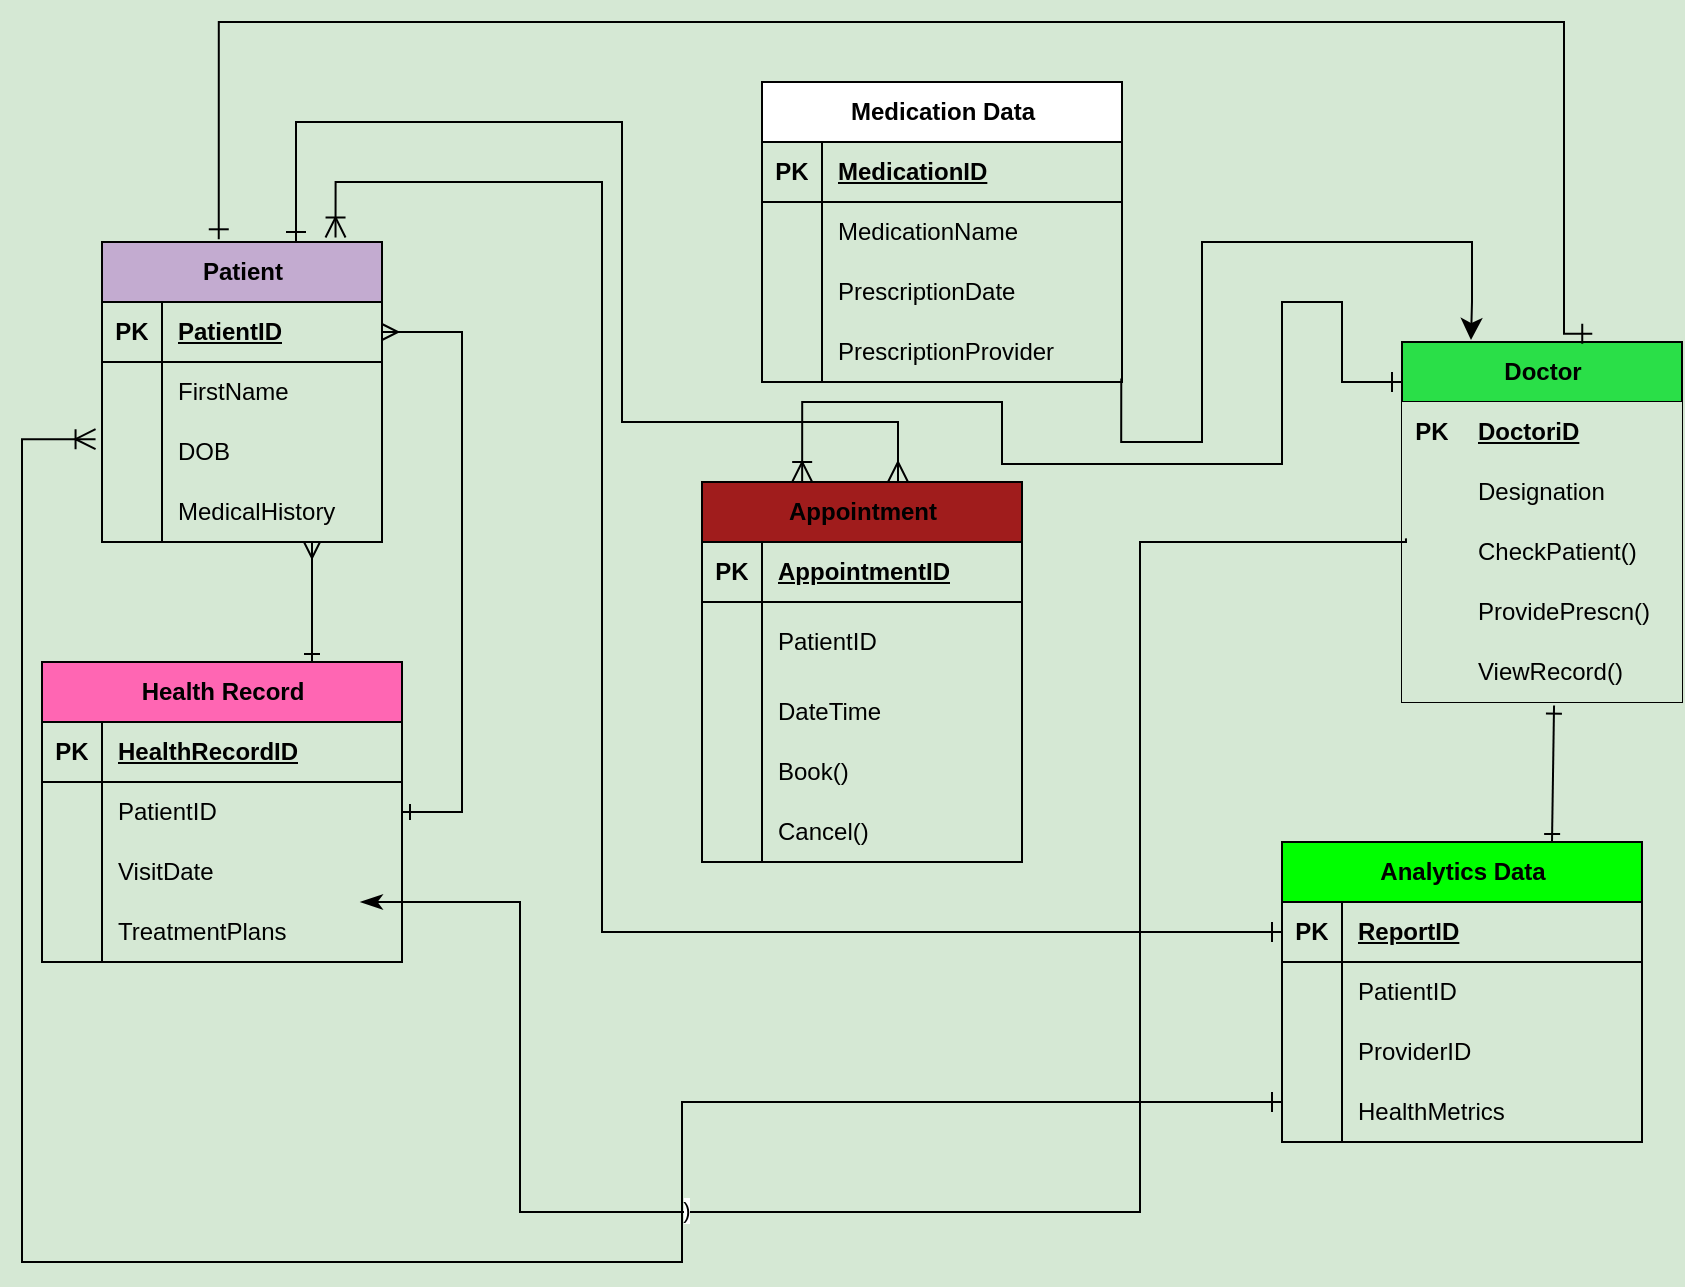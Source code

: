 <mxfile version="24.2.1" type="device">
  <diagram name="Page-1" id="FKafXlecHgtqjbSntQCs">
    <mxGraphModel dx="1050" dy="1657" grid="1" gridSize="10" guides="1" tooltips="1" connect="1" arrows="1" fold="1" page="1" pageScale="1" pageWidth="850" pageHeight="1100" background="#D5E8D4" math="0" shadow="0">
      <root>
        <mxCell id="0" />
        <mxCell id="1" parent="0" />
        <mxCell id="N1pPKT5EksWGm8BxFDVx-1" value="Patient" style="shape=table;startSize=30;container=1;collapsible=1;childLayout=tableLayout;fixedRows=1;rowLines=0;fontStyle=1;align=center;resizeLast=1;html=1;fillColor=#C3ABD0;" parent="1" vertex="1">
          <mxGeometry x="50" y="-80" width="140" height="150" as="geometry" />
        </mxCell>
        <mxCell id="N1pPKT5EksWGm8BxFDVx-2" value="" style="shape=tableRow;horizontal=0;startSize=0;swimlaneHead=0;swimlaneBody=0;fillColor=none;collapsible=0;dropTarget=0;points=[[0,0.5],[1,0.5]];portConstraint=eastwest;top=0;left=0;right=0;bottom=1;" parent="N1pPKT5EksWGm8BxFDVx-1" vertex="1">
          <mxGeometry y="30" width="140" height="30" as="geometry" />
        </mxCell>
        <mxCell id="N1pPKT5EksWGm8BxFDVx-3" value="PK" style="shape=partialRectangle;connectable=0;fillColor=none;top=0;left=0;bottom=0;right=0;fontStyle=1;overflow=hidden;whiteSpace=wrap;html=1;" parent="N1pPKT5EksWGm8BxFDVx-2" vertex="1">
          <mxGeometry width="30" height="30" as="geometry">
            <mxRectangle width="30" height="30" as="alternateBounds" />
          </mxGeometry>
        </mxCell>
        <mxCell id="N1pPKT5EksWGm8BxFDVx-4" value="PatientID" style="shape=partialRectangle;connectable=0;fillColor=none;top=0;left=0;bottom=0;right=0;align=left;spacingLeft=6;fontStyle=5;overflow=hidden;whiteSpace=wrap;html=1;" parent="N1pPKT5EksWGm8BxFDVx-2" vertex="1">
          <mxGeometry x="30" width="110" height="30" as="geometry">
            <mxRectangle width="110" height="30" as="alternateBounds" />
          </mxGeometry>
        </mxCell>
        <mxCell id="N1pPKT5EksWGm8BxFDVx-5" value="" style="shape=tableRow;horizontal=0;startSize=0;swimlaneHead=0;swimlaneBody=0;fillColor=none;collapsible=0;dropTarget=0;points=[[0,0.5],[1,0.5]];portConstraint=eastwest;top=0;left=0;right=0;bottom=0;" parent="N1pPKT5EksWGm8BxFDVx-1" vertex="1">
          <mxGeometry y="60" width="140" height="30" as="geometry" />
        </mxCell>
        <mxCell id="N1pPKT5EksWGm8BxFDVx-6" value="" style="shape=partialRectangle;connectable=0;fillColor=none;top=0;left=0;bottom=0;right=0;editable=1;overflow=hidden;whiteSpace=wrap;html=1;" parent="N1pPKT5EksWGm8BxFDVx-5" vertex="1">
          <mxGeometry width="30" height="30" as="geometry">
            <mxRectangle width="30" height="30" as="alternateBounds" />
          </mxGeometry>
        </mxCell>
        <mxCell id="N1pPKT5EksWGm8BxFDVx-7" value="FirstName" style="shape=partialRectangle;connectable=0;fillColor=none;top=0;left=0;bottom=0;right=0;align=left;spacingLeft=6;overflow=hidden;whiteSpace=wrap;html=1;" parent="N1pPKT5EksWGm8BxFDVx-5" vertex="1">
          <mxGeometry x="30" width="110" height="30" as="geometry">
            <mxRectangle width="110" height="30" as="alternateBounds" />
          </mxGeometry>
        </mxCell>
        <mxCell id="N1pPKT5EksWGm8BxFDVx-8" value="" style="shape=tableRow;horizontal=0;startSize=0;swimlaneHead=0;swimlaneBody=0;fillColor=none;collapsible=0;dropTarget=0;points=[[0,0.5],[1,0.5]];portConstraint=eastwest;top=0;left=0;right=0;bottom=0;" parent="N1pPKT5EksWGm8BxFDVx-1" vertex="1">
          <mxGeometry y="90" width="140" height="30" as="geometry" />
        </mxCell>
        <mxCell id="N1pPKT5EksWGm8BxFDVx-9" value="" style="shape=partialRectangle;connectable=0;fillColor=none;top=0;left=0;bottom=0;right=0;editable=1;overflow=hidden;whiteSpace=wrap;html=1;" parent="N1pPKT5EksWGm8BxFDVx-8" vertex="1">
          <mxGeometry width="30" height="30" as="geometry">
            <mxRectangle width="30" height="30" as="alternateBounds" />
          </mxGeometry>
        </mxCell>
        <mxCell id="N1pPKT5EksWGm8BxFDVx-10" value="DOB&lt;br&gt;" style="shape=partialRectangle;connectable=0;fillColor=none;top=0;left=0;bottom=0;right=0;align=left;spacingLeft=6;overflow=hidden;whiteSpace=wrap;html=1;" parent="N1pPKT5EksWGm8BxFDVx-8" vertex="1">
          <mxGeometry x="30" width="110" height="30" as="geometry">
            <mxRectangle width="110" height="30" as="alternateBounds" />
          </mxGeometry>
        </mxCell>
        <mxCell id="N1pPKT5EksWGm8BxFDVx-11" value="" style="shape=tableRow;horizontal=0;startSize=0;swimlaneHead=0;swimlaneBody=0;fillColor=none;collapsible=0;dropTarget=0;points=[[0,0.5],[1,0.5]];portConstraint=eastwest;top=0;left=0;right=0;bottom=0;" parent="N1pPKT5EksWGm8BxFDVx-1" vertex="1">
          <mxGeometry y="120" width="140" height="30" as="geometry" />
        </mxCell>
        <mxCell id="N1pPKT5EksWGm8BxFDVx-12" value="" style="shape=partialRectangle;connectable=0;fillColor=none;top=0;left=0;bottom=0;right=0;editable=1;overflow=hidden;whiteSpace=wrap;html=1;" parent="N1pPKT5EksWGm8BxFDVx-11" vertex="1">
          <mxGeometry width="30" height="30" as="geometry">
            <mxRectangle width="30" height="30" as="alternateBounds" />
          </mxGeometry>
        </mxCell>
        <mxCell id="N1pPKT5EksWGm8BxFDVx-13" value="MedicalHistory&lt;br&gt;" style="shape=partialRectangle;connectable=0;fillColor=none;top=0;left=0;bottom=0;right=0;align=left;spacingLeft=6;overflow=hidden;whiteSpace=wrap;html=1;" parent="N1pPKT5EksWGm8BxFDVx-11" vertex="1">
          <mxGeometry x="30" width="110" height="30" as="geometry">
            <mxRectangle width="110" height="30" as="alternateBounds" />
          </mxGeometry>
        </mxCell>
        <mxCell id="N1pPKT5EksWGm8BxFDVx-27" style="edgeStyle=orthogonalEdgeStyle;rounded=0;orthogonalLoop=1;jettySize=auto;html=1;exitX=1;exitY=0.5;exitDx=0;exitDy=0;" parent="N1pPKT5EksWGm8BxFDVx-1" source="N1pPKT5EksWGm8BxFDVx-5" target="N1pPKT5EksWGm8BxFDVx-5" edge="1">
          <mxGeometry relative="1" as="geometry" />
        </mxCell>
        <mxCell id="N1pPKT5EksWGm8BxFDVx-14" value="Medication Data" style="shape=table;startSize=30;container=1;collapsible=1;childLayout=tableLayout;fixedRows=1;rowLines=0;fontStyle=1;align=center;resizeLast=1;html=1;" parent="1" vertex="1">
          <mxGeometry x="380" y="-160" width="180" height="150" as="geometry" />
        </mxCell>
        <mxCell id="N1pPKT5EksWGm8BxFDVx-15" value="" style="shape=tableRow;horizontal=0;startSize=0;swimlaneHead=0;swimlaneBody=0;fillColor=none;collapsible=0;dropTarget=0;points=[[0,0.5],[1,0.5]];portConstraint=eastwest;top=0;left=0;right=0;bottom=1;" parent="N1pPKT5EksWGm8BxFDVx-14" vertex="1">
          <mxGeometry y="30" width="180" height="30" as="geometry" />
        </mxCell>
        <mxCell id="N1pPKT5EksWGm8BxFDVx-16" value="PK" style="shape=partialRectangle;connectable=0;fillColor=none;top=0;left=0;bottom=0;right=0;fontStyle=1;overflow=hidden;whiteSpace=wrap;html=1;" parent="N1pPKT5EksWGm8BxFDVx-15" vertex="1">
          <mxGeometry width="30" height="30" as="geometry">
            <mxRectangle width="30" height="30" as="alternateBounds" />
          </mxGeometry>
        </mxCell>
        <mxCell id="N1pPKT5EksWGm8BxFDVx-17" value="MedicationID" style="shape=partialRectangle;connectable=0;fillColor=none;top=0;left=0;bottom=0;right=0;align=left;spacingLeft=6;fontStyle=5;overflow=hidden;whiteSpace=wrap;html=1;" parent="N1pPKT5EksWGm8BxFDVx-15" vertex="1">
          <mxGeometry x="30" width="150" height="30" as="geometry">
            <mxRectangle width="150" height="30" as="alternateBounds" />
          </mxGeometry>
        </mxCell>
        <mxCell id="N1pPKT5EksWGm8BxFDVx-18" value="" style="shape=tableRow;horizontal=0;startSize=0;swimlaneHead=0;swimlaneBody=0;fillColor=none;collapsible=0;dropTarget=0;points=[[0,0.5],[1,0.5]];portConstraint=eastwest;top=0;left=0;right=0;bottom=0;" parent="N1pPKT5EksWGm8BxFDVx-14" vertex="1">
          <mxGeometry y="60" width="180" height="30" as="geometry" />
        </mxCell>
        <mxCell id="N1pPKT5EksWGm8BxFDVx-19" value="" style="shape=partialRectangle;connectable=0;fillColor=none;top=0;left=0;bottom=0;right=0;editable=1;overflow=hidden;whiteSpace=wrap;html=1;" parent="N1pPKT5EksWGm8BxFDVx-18" vertex="1">
          <mxGeometry width="30" height="30" as="geometry">
            <mxRectangle width="30" height="30" as="alternateBounds" />
          </mxGeometry>
        </mxCell>
        <mxCell id="N1pPKT5EksWGm8BxFDVx-20" value="MedicationName" style="shape=partialRectangle;connectable=0;fillColor=none;top=0;left=0;bottom=0;right=0;align=left;spacingLeft=6;overflow=hidden;whiteSpace=wrap;html=1;" parent="N1pPKT5EksWGm8BxFDVx-18" vertex="1">
          <mxGeometry x="30" width="150" height="30" as="geometry">
            <mxRectangle width="150" height="30" as="alternateBounds" />
          </mxGeometry>
        </mxCell>
        <mxCell id="N1pPKT5EksWGm8BxFDVx-21" value="" style="shape=tableRow;horizontal=0;startSize=0;swimlaneHead=0;swimlaneBody=0;fillColor=none;collapsible=0;dropTarget=0;points=[[0,0.5],[1,0.5]];portConstraint=eastwest;top=0;left=0;right=0;bottom=0;" parent="N1pPKT5EksWGm8BxFDVx-14" vertex="1">
          <mxGeometry y="90" width="180" height="30" as="geometry" />
        </mxCell>
        <mxCell id="N1pPKT5EksWGm8BxFDVx-22" value="" style="shape=partialRectangle;connectable=0;fillColor=none;top=0;left=0;bottom=0;right=0;editable=1;overflow=hidden;whiteSpace=wrap;html=1;" parent="N1pPKT5EksWGm8BxFDVx-21" vertex="1">
          <mxGeometry width="30" height="30" as="geometry">
            <mxRectangle width="30" height="30" as="alternateBounds" />
          </mxGeometry>
        </mxCell>
        <mxCell id="N1pPKT5EksWGm8BxFDVx-23" value="PrescriptionDate" style="shape=partialRectangle;connectable=0;fillColor=none;top=0;left=0;bottom=0;right=0;align=left;spacingLeft=6;overflow=hidden;whiteSpace=wrap;html=1;" parent="N1pPKT5EksWGm8BxFDVx-21" vertex="1">
          <mxGeometry x="30" width="150" height="30" as="geometry">
            <mxRectangle width="150" height="30" as="alternateBounds" />
          </mxGeometry>
        </mxCell>
        <mxCell id="N1pPKT5EksWGm8BxFDVx-24" value="" style="shape=tableRow;horizontal=0;startSize=0;swimlaneHead=0;swimlaneBody=0;fillColor=none;collapsible=0;dropTarget=0;points=[[0,0.5],[1,0.5]];portConstraint=eastwest;top=0;left=0;right=0;bottom=0;" parent="N1pPKT5EksWGm8BxFDVx-14" vertex="1">
          <mxGeometry y="120" width="180" height="30" as="geometry" />
        </mxCell>
        <mxCell id="N1pPKT5EksWGm8BxFDVx-25" value="" style="shape=partialRectangle;connectable=0;fillColor=none;top=0;left=0;bottom=0;right=0;editable=1;overflow=hidden;whiteSpace=wrap;html=1;" parent="N1pPKT5EksWGm8BxFDVx-24" vertex="1">
          <mxGeometry width="30" height="30" as="geometry">
            <mxRectangle width="30" height="30" as="alternateBounds" />
          </mxGeometry>
        </mxCell>
        <mxCell id="N1pPKT5EksWGm8BxFDVx-26" value="PrescriptionProvider" style="shape=partialRectangle;connectable=0;fillColor=none;top=0;left=0;bottom=0;right=0;align=left;spacingLeft=6;overflow=hidden;whiteSpace=wrap;html=1;" parent="N1pPKT5EksWGm8BxFDVx-24" vertex="1">
          <mxGeometry x="30" width="150" height="30" as="geometry">
            <mxRectangle width="150" height="30" as="alternateBounds" />
          </mxGeometry>
        </mxCell>
        <mxCell id="N1pPKT5EksWGm8BxFDVx-28" value="Appointment" style="shape=table;startSize=30;container=1;collapsible=1;childLayout=tableLayout;fixedRows=1;rowLines=0;fontStyle=1;align=center;resizeLast=1;html=1;fillColor=#a01c1c;" parent="1" vertex="1">
          <mxGeometry x="350" y="40" width="160" height="190" as="geometry" />
        </mxCell>
        <mxCell id="N1pPKT5EksWGm8BxFDVx-29" value="" style="shape=tableRow;horizontal=0;startSize=0;swimlaneHead=0;swimlaneBody=0;fillColor=none;collapsible=0;dropTarget=0;points=[[0,0.5],[1,0.5]];portConstraint=eastwest;top=0;left=0;right=0;bottom=1;" parent="N1pPKT5EksWGm8BxFDVx-28" vertex="1">
          <mxGeometry y="30" width="160" height="30" as="geometry" />
        </mxCell>
        <mxCell id="N1pPKT5EksWGm8BxFDVx-30" value="PK" style="shape=partialRectangle;connectable=0;fillColor=none;top=0;left=0;bottom=0;right=0;fontStyle=1;overflow=hidden;whiteSpace=wrap;html=1;" parent="N1pPKT5EksWGm8BxFDVx-29" vertex="1">
          <mxGeometry width="30" height="30" as="geometry">
            <mxRectangle width="30" height="30" as="alternateBounds" />
          </mxGeometry>
        </mxCell>
        <mxCell id="N1pPKT5EksWGm8BxFDVx-31" value="AppointmentID" style="shape=partialRectangle;connectable=0;fillColor=none;top=0;left=0;bottom=0;right=0;align=left;spacingLeft=6;fontStyle=5;overflow=hidden;whiteSpace=wrap;html=1;" parent="N1pPKT5EksWGm8BxFDVx-29" vertex="1">
          <mxGeometry x="30" width="130" height="30" as="geometry">
            <mxRectangle width="130" height="30" as="alternateBounds" />
          </mxGeometry>
        </mxCell>
        <mxCell id="N1pPKT5EksWGm8BxFDVx-32" value="" style="shape=tableRow;horizontal=0;startSize=0;swimlaneHead=0;swimlaneBody=0;fillColor=none;collapsible=0;dropTarget=0;points=[[0,0.5],[1,0.5]];portConstraint=eastwest;top=0;left=0;right=0;bottom=0;" parent="N1pPKT5EksWGm8BxFDVx-28" vertex="1">
          <mxGeometry y="60" width="160" height="40" as="geometry" />
        </mxCell>
        <mxCell id="N1pPKT5EksWGm8BxFDVx-33" value="" style="shape=partialRectangle;connectable=0;fillColor=none;top=0;left=0;bottom=0;right=0;editable=1;overflow=hidden;whiteSpace=wrap;html=1;" parent="N1pPKT5EksWGm8BxFDVx-32" vertex="1">
          <mxGeometry width="30" height="40" as="geometry">
            <mxRectangle width="30" height="40" as="alternateBounds" />
          </mxGeometry>
        </mxCell>
        <mxCell id="N1pPKT5EksWGm8BxFDVx-34" value="PatientID" style="shape=partialRectangle;connectable=0;fillColor=none;top=0;left=0;bottom=0;right=0;align=left;spacingLeft=6;overflow=hidden;whiteSpace=wrap;html=1;" parent="N1pPKT5EksWGm8BxFDVx-32" vertex="1">
          <mxGeometry x="30" width="130" height="40" as="geometry">
            <mxRectangle width="130" height="40" as="alternateBounds" />
          </mxGeometry>
        </mxCell>
        <mxCell id="N1pPKT5EksWGm8BxFDVx-35" value="" style="shape=tableRow;horizontal=0;startSize=0;swimlaneHead=0;swimlaneBody=0;fillColor=none;collapsible=0;dropTarget=0;points=[[0,0.5],[1,0.5]];portConstraint=eastwest;top=0;left=0;right=0;bottom=0;" parent="N1pPKT5EksWGm8BxFDVx-28" vertex="1">
          <mxGeometry y="100" width="160" height="30" as="geometry" />
        </mxCell>
        <mxCell id="N1pPKT5EksWGm8BxFDVx-36" value="" style="shape=partialRectangle;connectable=0;fillColor=none;top=0;left=0;bottom=0;right=0;editable=1;overflow=hidden;whiteSpace=wrap;html=1;" parent="N1pPKT5EksWGm8BxFDVx-35" vertex="1">
          <mxGeometry width="30" height="30" as="geometry">
            <mxRectangle width="30" height="30" as="alternateBounds" />
          </mxGeometry>
        </mxCell>
        <mxCell id="N1pPKT5EksWGm8BxFDVx-37" value="DateTime" style="shape=partialRectangle;connectable=0;fillColor=none;top=0;left=0;bottom=0;right=0;align=left;spacingLeft=6;overflow=hidden;whiteSpace=wrap;html=1;" parent="N1pPKT5EksWGm8BxFDVx-35" vertex="1">
          <mxGeometry x="30" width="130" height="30" as="geometry">
            <mxRectangle width="130" height="30" as="alternateBounds" />
          </mxGeometry>
        </mxCell>
        <mxCell id="N1pPKT5EksWGm8BxFDVx-38" value="" style="shape=tableRow;horizontal=0;startSize=0;swimlaneHead=0;swimlaneBody=0;fillColor=none;collapsible=0;dropTarget=0;points=[[0,0.5],[1,0.5]];portConstraint=eastwest;top=0;left=0;right=0;bottom=0;" parent="N1pPKT5EksWGm8BxFDVx-28" vertex="1">
          <mxGeometry y="130" width="160" height="30" as="geometry" />
        </mxCell>
        <mxCell id="N1pPKT5EksWGm8BxFDVx-39" value="" style="shape=partialRectangle;connectable=0;fillColor=none;top=0;left=0;bottom=0;right=0;editable=1;overflow=hidden;whiteSpace=wrap;html=1;" parent="N1pPKT5EksWGm8BxFDVx-38" vertex="1">
          <mxGeometry width="30" height="30" as="geometry">
            <mxRectangle width="30" height="30" as="alternateBounds" />
          </mxGeometry>
        </mxCell>
        <mxCell id="N1pPKT5EksWGm8BxFDVx-40" value="Book()" style="shape=partialRectangle;connectable=0;fillColor=none;top=0;left=0;bottom=0;right=0;align=left;spacingLeft=6;overflow=hidden;whiteSpace=wrap;html=1;" parent="N1pPKT5EksWGm8BxFDVx-38" vertex="1">
          <mxGeometry x="30" width="130" height="30" as="geometry">
            <mxRectangle width="130" height="30" as="alternateBounds" />
          </mxGeometry>
        </mxCell>
        <mxCell id="mV9NS4QTxmSc-JQT5JtP-4" style="shape=tableRow;horizontal=0;startSize=0;swimlaneHead=0;swimlaneBody=0;fillColor=none;collapsible=0;dropTarget=0;points=[[0,0.5],[1,0.5]];portConstraint=eastwest;top=0;left=0;right=0;bottom=0;" parent="N1pPKT5EksWGm8BxFDVx-28" vertex="1">
          <mxGeometry y="160" width="160" height="30" as="geometry" />
        </mxCell>
        <mxCell id="mV9NS4QTxmSc-JQT5JtP-5" style="shape=partialRectangle;connectable=0;fillColor=none;top=0;left=0;bottom=0;right=0;editable=1;overflow=hidden;whiteSpace=wrap;html=1;" parent="mV9NS4QTxmSc-JQT5JtP-4" vertex="1">
          <mxGeometry width="30" height="30" as="geometry">
            <mxRectangle width="30" height="30" as="alternateBounds" />
          </mxGeometry>
        </mxCell>
        <mxCell id="mV9NS4QTxmSc-JQT5JtP-6" value="Cancel()" style="shape=partialRectangle;connectable=0;fillColor=none;top=0;left=0;bottom=0;right=0;align=left;spacingLeft=6;overflow=hidden;whiteSpace=wrap;html=1;" parent="mV9NS4QTxmSc-JQT5JtP-4" vertex="1">
          <mxGeometry x="30" width="130" height="30" as="geometry">
            <mxRectangle width="130" height="30" as="alternateBounds" />
          </mxGeometry>
        </mxCell>
        <mxCell id="N1pPKT5EksWGm8BxFDVx-41" value="Doctor" style="shape=table;startSize=30;container=1;collapsible=1;childLayout=tableLayout;fixedRows=1;rowLines=0;fontStyle=1;align=center;resizeLast=1;html=1;swimlaneFillColor=default;gradientColor=none;fillColor=#2adf48;rounded=0;shadow=0;perimeterSpacing=1;" parent="1" vertex="1">
          <mxGeometry x="700" y="-30" width="140" height="180" as="geometry" />
        </mxCell>
        <mxCell id="N1pPKT5EksWGm8BxFDVx-42" value="" style="shape=tableRow;horizontal=0;startSize=0;swimlaneHead=0;swimlaneBody=0;fillColor=none;collapsible=0;dropTarget=0;points=[[0,0.5],[1,0.5]];portConstraint=eastwest;top=0;left=0;right=0;bottom=1;" parent="N1pPKT5EksWGm8BxFDVx-41" vertex="1">
          <mxGeometry y="30" width="140" height="30" as="geometry" />
        </mxCell>
        <mxCell id="N1pPKT5EksWGm8BxFDVx-43" value="PK" style="shape=partialRectangle;connectable=0;fillColor=#d5e8d4;top=0;left=0;bottom=0;right=0;fontStyle=1;overflow=hidden;whiteSpace=wrap;html=1;strokeColor=#82b366;" parent="N1pPKT5EksWGm8BxFDVx-42" vertex="1">
          <mxGeometry width="30" height="30" as="geometry">
            <mxRectangle width="30" height="30" as="alternateBounds" />
          </mxGeometry>
        </mxCell>
        <mxCell id="N1pPKT5EksWGm8BxFDVx-44" value="DoctoriD" style="shape=partialRectangle;connectable=0;fillColor=#d5e8d4;top=0;left=0;bottom=0;right=0;align=left;spacingLeft=6;fontStyle=5;overflow=hidden;whiteSpace=wrap;html=1;strokeColor=#82b366;" parent="N1pPKT5EksWGm8BxFDVx-42" vertex="1">
          <mxGeometry x="30" width="110" height="30" as="geometry">
            <mxRectangle width="110" height="30" as="alternateBounds" />
          </mxGeometry>
        </mxCell>
        <mxCell id="mV9NS4QTxmSc-JQT5JtP-1" style="shape=tableRow;horizontal=0;startSize=0;swimlaneHead=0;swimlaneBody=0;fillColor=none;collapsible=0;dropTarget=0;points=[[0,0.5],[1,0.5]];portConstraint=eastwest;top=0;left=0;right=0;bottom=0;" parent="N1pPKT5EksWGm8BxFDVx-41" vertex="1">
          <mxGeometry y="60" width="140" height="30" as="geometry" />
        </mxCell>
        <mxCell id="mV9NS4QTxmSc-JQT5JtP-2" style="shape=partialRectangle;connectable=0;fillColor=#d5e8d4;top=0;left=0;bottom=0;right=0;editable=1;overflow=hidden;whiteSpace=wrap;html=1;strokeColor=#82b366;" parent="mV9NS4QTxmSc-JQT5JtP-1" vertex="1">
          <mxGeometry width="30" height="30" as="geometry">
            <mxRectangle width="30" height="30" as="alternateBounds" />
          </mxGeometry>
        </mxCell>
        <mxCell id="mV9NS4QTxmSc-JQT5JtP-3" value="Designation" style="shape=partialRectangle;connectable=0;fillColor=#d5e8d4;top=0;left=0;bottom=0;right=0;align=left;spacingLeft=6;overflow=hidden;whiteSpace=wrap;html=1;strokeColor=#82b366;" parent="mV9NS4QTxmSc-JQT5JtP-1" vertex="1">
          <mxGeometry x="30" width="110" height="30" as="geometry">
            <mxRectangle width="110" height="30" as="alternateBounds" />
          </mxGeometry>
        </mxCell>
        <mxCell id="N1pPKT5EksWGm8BxFDVx-45" value="" style="shape=tableRow;horizontal=0;startSize=0;swimlaneHead=0;swimlaneBody=0;fillColor=none;collapsible=0;dropTarget=0;points=[[0,0.5],[1,0.5]];portConstraint=eastwest;top=0;left=0;right=0;bottom=0;" parent="N1pPKT5EksWGm8BxFDVx-41" vertex="1">
          <mxGeometry y="90" width="140" height="30" as="geometry" />
        </mxCell>
        <mxCell id="N1pPKT5EksWGm8BxFDVx-46" value="" style="shape=partialRectangle;connectable=0;fillColor=#d5e8d4;top=0;left=0;bottom=0;right=0;editable=1;overflow=hidden;whiteSpace=wrap;html=1;strokeColor=#82b366;" parent="N1pPKT5EksWGm8BxFDVx-45" vertex="1">
          <mxGeometry width="30" height="30" as="geometry">
            <mxRectangle width="30" height="30" as="alternateBounds" />
          </mxGeometry>
        </mxCell>
        <mxCell id="N1pPKT5EksWGm8BxFDVx-47" value="CheckPatient()" style="shape=partialRectangle;connectable=0;fillColor=#d5e8d4;top=0;left=0;bottom=0;right=0;align=left;spacingLeft=6;overflow=hidden;whiteSpace=wrap;html=1;strokeColor=#82b366;" parent="N1pPKT5EksWGm8BxFDVx-45" vertex="1">
          <mxGeometry x="30" width="110" height="30" as="geometry">
            <mxRectangle width="110" height="30" as="alternateBounds" />
          </mxGeometry>
        </mxCell>
        <mxCell id="N1pPKT5EksWGm8BxFDVx-48" value="" style="shape=tableRow;horizontal=0;startSize=0;swimlaneHead=0;swimlaneBody=0;fillColor=none;collapsible=0;dropTarget=0;points=[[0,0.5],[1,0.5]];portConstraint=eastwest;top=0;left=0;right=0;bottom=0;" parent="N1pPKT5EksWGm8BxFDVx-41" vertex="1">
          <mxGeometry y="120" width="140" height="30" as="geometry" />
        </mxCell>
        <mxCell id="N1pPKT5EksWGm8BxFDVx-49" value="" style="shape=partialRectangle;connectable=0;fillColor=#d5e8d4;top=0;left=0;bottom=0;right=0;editable=1;overflow=hidden;whiteSpace=wrap;html=1;strokeColor=#82b366;" parent="N1pPKT5EksWGm8BxFDVx-48" vertex="1">
          <mxGeometry width="30" height="30" as="geometry">
            <mxRectangle width="30" height="30" as="alternateBounds" />
          </mxGeometry>
        </mxCell>
        <mxCell id="N1pPKT5EksWGm8BxFDVx-50" value="ProvidePrescn()" style="shape=partialRectangle;connectable=0;fillColor=#d5e8d4;top=0;left=0;bottom=0;right=0;align=left;spacingLeft=6;overflow=hidden;whiteSpace=wrap;html=1;strokeColor=#82b366;" parent="N1pPKT5EksWGm8BxFDVx-48" vertex="1">
          <mxGeometry x="30" width="110" height="30" as="geometry">
            <mxRectangle width="110" height="30" as="alternateBounds" />
          </mxGeometry>
        </mxCell>
        <mxCell id="N1pPKT5EksWGm8BxFDVx-51" value="" style="shape=tableRow;horizontal=0;startSize=0;swimlaneHead=0;swimlaneBody=0;fillColor=none;collapsible=0;dropTarget=0;points=[[0,0.5],[1,0.5]];portConstraint=eastwest;top=0;left=0;right=0;bottom=0;" parent="N1pPKT5EksWGm8BxFDVx-41" vertex="1">
          <mxGeometry y="150" width="140" height="30" as="geometry" />
        </mxCell>
        <mxCell id="N1pPKT5EksWGm8BxFDVx-52" value="" style="shape=partialRectangle;connectable=0;fillColor=#d5e8d4;top=0;left=0;bottom=0;right=0;editable=1;overflow=hidden;whiteSpace=wrap;html=1;strokeColor=#82b366;" parent="N1pPKT5EksWGm8BxFDVx-51" vertex="1">
          <mxGeometry width="30" height="30" as="geometry">
            <mxRectangle width="30" height="30" as="alternateBounds" />
          </mxGeometry>
        </mxCell>
        <mxCell id="N1pPKT5EksWGm8BxFDVx-53" value="ViewRecord()" style="shape=partialRectangle;connectable=0;fillColor=#d5e8d4;top=0;left=0;bottom=0;right=0;align=left;spacingLeft=6;overflow=hidden;whiteSpace=wrap;html=1;strokeColor=#82b366;" parent="N1pPKT5EksWGm8BxFDVx-51" vertex="1">
          <mxGeometry x="30" width="110" height="30" as="geometry">
            <mxRectangle width="110" height="30" as="alternateBounds" />
          </mxGeometry>
        </mxCell>
        <mxCell id="N1pPKT5EksWGm8BxFDVx-54" value="Analytics Data" style="shape=table;startSize=30;container=1;collapsible=1;childLayout=tableLayout;fixedRows=1;rowLines=0;fontStyle=1;align=center;resizeLast=1;html=1;fillColor=#00FF00;" parent="1" vertex="1">
          <mxGeometry x="640" y="220" width="180" height="150" as="geometry" />
        </mxCell>
        <mxCell id="N1pPKT5EksWGm8BxFDVx-55" value="" style="shape=tableRow;horizontal=0;startSize=0;swimlaneHead=0;swimlaneBody=0;fillColor=none;collapsible=0;dropTarget=0;points=[[0,0.5],[1,0.5]];portConstraint=eastwest;top=0;left=0;right=0;bottom=1;" parent="N1pPKT5EksWGm8BxFDVx-54" vertex="1">
          <mxGeometry y="30" width="180" height="30" as="geometry" />
        </mxCell>
        <mxCell id="N1pPKT5EksWGm8BxFDVx-56" value="PK" style="shape=partialRectangle;connectable=0;fillColor=none;top=0;left=0;bottom=0;right=0;fontStyle=1;overflow=hidden;whiteSpace=wrap;html=1;" parent="N1pPKT5EksWGm8BxFDVx-55" vertex="1">
          <mxGeometry width="30" height="30" as="geometry">
            <mxRectangle width="30" height="30" as="alternateBounds" />
          </mxGeometry>
        </mxCell>
        <mxCell id="N1pPKT5EksWGm8BxFDVx-57" value="ReportID" style="shape=partialRectangle;connectable=0;fillColor=none;top=0;left=0;bottom=0;right=0;align=left;spacingLeft=6;fontStyle=5;overflow=hidden;whiteSpace=wrap;html=1;" parent="N1pPKT5EksWGm8BxFDVx-55" vertex="1">
          <mxGeometry x="30" width="150" height="30" as="geometry">
            <mxRectangle width="150" height="30" as="alternateBounds" />
          </mxGeometry>
        </mxCell>
        <mxCell id="N1pPKT5EksWGm8BxFDVx-58" value="" style="shape=tableRow;horizontal=0;startSize=0;swimlaneHead=0;swimlaneBody=0;fillColor=none;collapsible=0;dropTarget=0;points=[[0,0.5],[1,0.5]];portConstraint=eastwest;top=0;left=0;right=0;bottom=0;" parent="N1pPKT5EksWGm8BxFDVx-54" vertex="1">
          <mxGeometry y="60" width="180" height="30" as="geometry" />
        </mxCell>
        <mxCell id="N1pPKT5EksWGm8BxFDVx-59" value="" style="shape=partialRectangle;connectable=0;fillColor=none;top=0;left=0;bottom=0;right=0;editable=1;overflow=hidden;whiteSpace=wrap;html=1;" parent="N1pPKT5EksWGm8BxFDVx-58" vertex="1">
          <mxGeometry width="30" height="30" as="geometry">
            <mxRectangle width="30" height="30" as="alternateBounds" />
          </mxGeometry>
        </mxCell>
        <mxCell id="N1pPKT5EksWGm8BxFDVx-60" value="PatientID" style="shape=partialRectangle;connectable=0;fillColor=none;top=0;left=0;bottom=0;right=0;align=left;spacingLeft=6;overflow=hidden;whiteSpace=wrap;html=1;" parent="N1pPKT5EksWGm8BxFDVx-58" vertex="1">
          <mxGeometry x="30" width="150" height="30" as="geometry">
            <mxRectangle width="150" height="30" as="alternateBounds" />
          </mxGeometry>
        </mxCell>
        <mxCell id="N1pPKT5EksWGm8BxFDVx-61" value="" style="shape=tableRow;horizontal=0;startSize=0;swimlaneHead=0;swimlaneBody=0;fillColor=none;collapsible=0;dropTarget=0;points=[[0,0.5],[1,0.5]];portConstraint=eastwest;top=0;left=0;right=0;bottom=0;" parent="N1pPKT5EksWGm8BxFDVx-54" vertex="1">
          <mxGeometry y="90" width="180" height="30" as="geometry" />
        </mxCell>
        <mxCell id="N1pPKT5EksWGm8BxFDVx-62" value="" style="shape=partialRectangle;connectable=0;fillColor=none;top=0;left=0;bottom=0;right=0;editable=1;overflow=hidden;whiteSpace=wrap;html=1;" parent="N1pPKT5EksWGm8BxFDVx-61" vertex="1">
          <mxGeometry width="30" height="30" as="geometry">
            <mxRectangle width="30" height="30" as="alternateBounds" />
          </mxGeometry>
        </mxCell>
        <mxCell id="N1pPKT5EksWGm8BxFDVx-63" value="ProviderID" style="shape=partialRectangle;connectable=0;fillColor=none;top=0;left=0;bottom=0;right=0;align=left;spacingLeft=6;overflow=hidden;whiteSpace=wrap;html=1;" parent="N1pPKT5EksWGm8BxFDVx-61" vertex="1">
          <mxGeometry x="30" width="150" height="30" as="geometry">
            <mxRectangle width="150" height="30" as="alternateBounds" />
          </mxGeometry>
        </mxCell>
        <mxCell id="N1pPKT5EksWGm8BxFDVx-64" value="" style="shape=tableRow;horizontal=0;startSize=0;swimlaneHead=0;swimlaneBody=0;fillColor=none;collapsible=0;dropTarget=0;points=[[0,0.5],[1,0.5]];portConstraint=eastwest;top=0;left=0;right=0;bottom=0;" parent="N1pPKT5EksWGm8BxFDVx-54" vertex="1">
          <mxGeometry y="120" width="180" height="30" as="geometry" />
        </mxCell>
        <mxCell id="N1pPKT5EksWGm8BxFDVx-65" value="" style="shape=partialRectangle;connectable=0;fillColor=none;top=0;left=0;bottom=0;right=0;editable=1;overflow=hidden;whiteSpace=wrap;html=1;" parent="N1pPKT5EksWGm8BxFDVx-64" vertex="1">
          <mxGeometry width="30" height="30" as="geometry">
            <mxRectangle width="30" height="30" as="alternateBounds" />
          </mxGeometry>
        </mxCell>
        <mxCell id="N1pPKT5EksWGm8BxFDVx-66" value="HealthMetrics&lt;br&gt;" style="shape=partialRectangle;connectable=0;fillColor=none;top=0;left=0;bottom=0;right=0;align=left;spacingLeft=6;overflow=hidden;whiteSpace=wrap;html=1;" parent="N1pPKT5EksWGm8BxFDVx-64" vertex="1">
          <mxGeometry x="30" width="150" height="30" as="geometry">
            <mxRectangle width="150" height="30" as="alternateBounds" />
          </mxGeometry>
        </mxCell>
        <mxCell id="N1pPKT5EksWGm8BxFDVx-67" value="Health Record" style="shape=table;startSize=30;container=1;collapsible=1;childLayout=tableLayout;fixedRows=1;rowLines=0;fontStyle=1;align=center;resizeLast=1;html=1;fillColor=#FF66B3;" parent="1" vertex="1">
          <mxGeometry x="20" y="130" width="180" height="150" as="geometry" />
        </mxCell>
        <mxCell id="N1pPKT5EksWGm8BxFDVx-68" value="" style="shape=tableRow;horizontal=0;startSize=0;swimlaneHead=0;swimlaneBody=0;fillColor=none;collapsible=0;dropTarget=0;points=[[0,0.5],[1,0.5]];portConstraint=eastwest;top=0;left=0;right=0;bottom=1;" parent="N1pPKT5EksWGm8BxFDVx-67" vertex="1">
          <mxGeometry y="30" width="180" height="30" as="geometry" />
        </mxCell>
        <mxCell id="N1pPKT5EksWGm8BxFDVx-69" value="PK" style="shape=partialRectangle;connectable=0;fillColor=none;top=0;left=0;bottom=0;right=0;fontStyle=1;overflow=hidden;whiteSpace=wrap;html=1;" parent="N1pPKT5EksWGm8BxFDVx-68" vertex="1">
          <mxGeometry width="30" height="30" as="geometry">
            <mxRectangle width="30" height="30" as="alternateBounds" />
          </mxGeometry>
        </mxCell>
        <mxCell id="N1pPKT5EksWGm8BxFDVx-70" value="HealthRecordID" style="shape=partialRectangle;connectable=0;fillColor=none;top=0;left=0;bottom=0;right=0;align=left;spacingLeft=6;fontStyle=5;overflow=hidden;whiteSpace=wrap;html=1;" parent="N1pPKT5EksWGm8BxFDVx-68" vertex="1">
          <mxGeometry x="30" width="150" height="30" as="geometry">
            <mxRectangle width="150" height="30" as="alternateBounds" />
          </mxGeometry>
        </mxCell>
        <mxCell id="N1pPKT5EksWGm8BxFDVx-71" value="" style="shape=tableRow;horizontal=0;startSize=0;swimlaneHead=0;swimlaneBody=0;fillColor=none;collapsible=0;dropTarget=0;points=[[0,0.5],[1,0.5]];portConstraint=eastwest;top=0;left=0;right=0;bottom=0;" parent="N1pPKT5EksWGm8BxFDVx-67" vertex="1">
          <mxGeometry y="60" width="180" height="30" as="geometry" />
        </mxCell>
        <mxCell id="N1pPKT5EksWGm8BxFDVx-72" value="" style="shape=partialRectangle;connectable=0;fillColor=none;top=0;left=0;bottom=0;right=0;editable=1;overflow=hidden;whiteSpace=wrap;html=1;" parent="N1pPKT5EksWGm8BxFDVx-71" vertex="1">
          <mxGeometry width="30" height="30" as="geometry">
            <mxRectangle width="30" height="30" as="alternateBounds" />
          </mxGeometry>
        </mxCell>
        <mxCell id="N1pPKT5EksWGm8BxFDVx-73" value="PatientID" style="shape=partialRectangle;connectable=0;fillColor=none;top=0;left=0;bottom=0;right=0;align=left;spacingLeft=6;overflow=hidden;whiteSpace=wrap;html=1;" parent="N1pPKT5EksWGm8BxFDVx-71" vertex="1">
          <mxGeometry x="30" width="150" height="30" as="geometry">
            <mxRectangle width="150" height="30" as="alternateBounds" />
          </mxGeometry>
        </mxCell>
        <mxCell id="N1pPKT5EksWGm8BxFDVx-74" value="" style="shape=tableRow;horizontal=0;startSize=0;swimlaneHead=0;swimlaneBody=0;fillColor=none;collapsible=0;dropTarget=0;points=[[0,0.5],[1,0.5]];portConstraint=eastwest;top=0;left=0;right=0;bottom=0;" parent="N1pPKT5EksWGm8BxFDVx-67" vertex="1">
          <mxGeometry y="90" width="180" height="30" as="geometry" />
        </mxCell>
        <mxCell id="N1pPKT5EksWGm8BxFDVx-75" value="" style="shape=partialRectangle;connectable=0;fillColor=none;top=0;left=0;bottom=0;right=0;editable=1;overflow=hidden;whiteSpace=wrap;html=1;" parent="N1pPKT5EksWGm8BxFDVx-74" vertex="1">
          <mxGeometry width="30" height="30" as="geometry">
            <mxRectangle width="30" height="30" as="alternateBounds" />
          </mxGeometry>
        </mxCell>
        <mxCell id="N1pPKT5EksWGm8BxFDVx-76" value="VisitDate" style="shape=partialRectangle;connectable=0;fillColor=none;top=0;left=0;bottom=0;right=0;align=left;spacingLeft=6;overflow=hidden;whiteSpace=wrap;html=1;" parent="N1pPKT5EksWGm8BxFDVx-74" vertex="1">
          <mxGeometry x="30" width="150" height="30" as="geometry">
            <mxRectangle width="150" height="30" as="alternateBounds" />
          </mxGeometry>
        </mxCell>
        <mxCell id="N1pPKT5EksWGm8BxFDVx-77" value="" style="shape=tableRow;horizontal=0;startSize=0;swimlaneHead=0;swimlaneBody=0;fillColor=none;collapsible=0;dropTarget=0;points=[[0,0.5],[1,0.5]];portConstraint=eastwest;top=0;left=0;right=0;bottom=0;" parent="N1pPKT5EksWGm8BxFDVx-67" vertex="1">
          <mxGeometry y="120" width="180" height="30" as="geometry" />
        </mxCell>
        <mxCell id="N1pPKT5EksWGm8BxFDVx-78" value="" style="shape=partialRectangle;connectable=0;fillColor=none;top=0;left=0;bottom=0;right=0;editable=1;overflow=hidden;whiteSpace=wrap;html=1;" parent="N1pPKT5EksWGm8BxFDVx-77" vertex="1">
          <mxGeometry width="30" height="30" as="geometry">
            <mxRectangle width="30" height="30" as="alternateBounds" />
          </mxGeometry>
        </mxCell>
        <mxCell id="N1pPKT5EksWGm8BxFDVx-79" value="TreatmentPlans" style="shape=partialRectangle;connectable=0;fillColor=none;top=0;left=0;bottom=0;right=0;align=left;spacingLeft=6;overflow=hidden;whiteSpace=wrap;html=1;" parent="N1pPKT5EksWGm8BxFDVx-77" vertex="1">
          <mxGeometry x="30" width="150" height="30" as="geometry">
            <mxRectangle width="150" height="30" as="alternateBounds" />
          </mxGeometry>
        </mxCell>
        <mxCell id="N1pPKT5EksWGm8BxFDVx-80" value="" style="edgeStyle=entityRelationEdgeStyle;fontSize=12;html=1;endArrow=ERmany;endFill=0;rounded=0;entryX=1;entryY=0.5;entryDx=0;entryDy=0;startArrow=ERone;startFill=0;" parent="1" source="N1pPKT5EksWGm8BxFDVx-67" target="N1pPKT5EksWGm8BxFDVx-2" edge="1">
          <mxGeometry width="100" height="100" relative="1" as="geometry">
            <mxPoint x="210" y="140" as="sourcePoint" />
            <mxPoint x="470" y="40" as="targetPoint" />
            <Array as="points">
              <mxPoint x="200" y="120" />
              <mxPoint x="200" y="120" />
              <mxPoint x="210" y="190" />
            </Array>
          </mxGeometry>
        </mxCell>
        <mxCell id="N1pPKT5EksWGm8BxFDVx-82" value="" style="edgeStyle=segmentEdgeStyle;endArrow=ERone;html=1;curved=0;rounded=0;endSize=8;startSize=8;exitX=0.417;exitY=-0.009;exitDx=0;exitDy=0;exitPerimeter=0;entryX=0.677;entryY=-0.017;entryDx=0;entryDy=0;entryPerimeter=0;startArrow=ERone;startFill=0;endFill=0;" parent="1" source="N1pPKT5EksWGm8BxFDVx-1" target="N1pPKT5EksWGm8BxFDVx-41" edge="1">
          <mxGeometry width="50" height="50" relative="1" as="geometry">
            <mxPoint x="400" y="70" as="sourcePoint" />
            <mxPoint x="790" y="-173.2" as="targetPoint" />
            <Array as="points">
              <mxPoint x="108" y="-190" />
              <mxPoint x="781" y="-190" />
            </Array>
          </mxGeometry>
        </mxCell>
        <mxCell id="N1pPKT5EksWGm8BxFDVx-83" value="" style="edgeStyle=segmentEdgeStyle;endArrow=ERmany;html=1;curved=0;rounded=0;endSize=8;startSize=8;startArrow=ERone;startFill=0;endFill=0;" parent="1" edge="1">
          <mxGeometry width="50" height="50" relative="1" as="geometry">
            <mxPoint x="147" y="-80" as="sourcePoint" />
            <mxPoint x="448" y="40" as="targetPoint" />
            <Array as="points">
              <mxPoint x="147" y="-140" />
              <mxPoint x="310" y="-140" />
              <mxPoint x="310" y="10" />
              <mxPoint x="448" y="10" />
            </Array>
          </mxGeometry>
        </mxCell>
        <mxCell id="N1pPKT5EksWGm8BxFDVx-86" value="" style="edgeStyle=segmentEdgeStyle;endArrow=classic;html=1;curved=0;rounded=0;endSize=8;startSize=8;entryX=0.25;entryY=0;entryDx=0;entryDy=0;exitX=0.998;exitY=0.94;exitDx=0;exitDy=0;exitPerimeter=0;" parent="1" source="N1pPKT5EksWGm8BxFDVx-24" target="N1pPKT5EksWGm8BxFDVx-41" edge="1">
          <mxGeometry width="50" height="50" relative="1" as="geometry">
            <mxPoint x="560" y="20" as="sourcePoint" />
            <mxPoint x="720" y="-70" as="targetPoint" />
            <Array as="points">
              <mxPoint x="560" y="20" />
              <mxPoint x="600" y="20" />
              <mxPoint x="600" y="-80" />
              <mxPoint x="735" y="-80" />
              <mxPoint x="735" y="-50" />
            </Array>
          </mxGeometry>
        </mxCell>
        <mxCell id="N1pPKT5EksWGm8BxFDVx-88" value="" style="endArrow=ERmany;startArrow=ERone;html=1;rounded=0;exitX=0.75;exitY=0;exitDx=0;exitDy=0;startFill=0;endFill=0;" parent="1" source="N1pPKT5EksWGm8BxFDVx-67" edge="1">
          <mxGeometry width="50" height="50" relative="1" as="geometry">
            <mxPoint x="400" y="80" as="sourcePoint" />
            <mxPoint x="155" y="70" as="targetPoint" />
          </mxGeometry>
        </mxCell>
        <mxCell id="N1pPKT5EksWGm8BxFDVx-90" value="" style="endArrow=ERone;startArrow=ERone;html=1;rounded=0;entryX=0.543;entryY=1.06;entryDx=0;entryDy=0;entryPerimeter=0;startFill=0;endFill=0;exitX=0.75;exitY=0;exitDx=0;exitDy=0;" parent="1" source="N1pPKT5EksWGm8BxFDVx-54" target="N1pPKT5EksWGm8BxFDVx-51" edge="1">
          <mxGeometry width="50" height="50" relative="1" as="geometry">
            <mxPoint x="765" y="210" as="sourcePoint" />
            <mxPoint x="450" y="30" as="targetPoint" />
          </mxGeometry>
        </mxCell>
        <mxCell id="N1pPKT5EksWGm8BxFDVx-91" value="" style="edgeStyle=segmentEdgeStyle;endArrow=ERoneToMany;html=1;curved=0;rounded=0;endSize=8;startSize=8;exitX=0;exitY=0.5;exitDx=0;exitDy=0;entryX=0.834;entryY=-0.015;entryDx=0;entryDy=0;entryPerimeter=0;endFill=0;startArrow=ERone;startFill=0;" parent="1" source="N1pPKT5EksWGm8BxFDVx-55" target="N1pPKT5EksWGm8BxFDVx-1" edge="1">
          <mxGeometry width="50" height="50" relative="1" as="geometry">
            <mxPoint x="370" y="290" as="sourcePoint" />
            <mxPoint x="170" y="-100" as="targetPoint" />
            <Array as="points">
              <mxPoint x="300" y="265" />
              <mxPoint x="300" y="-110" />
              <mxPoint x="167" y="-110" />
            </Array>
          </mxGeometry>
        </mxCell>
        <mxCell id="N1pPKT5EksWGm8BxFDVx-92" value="" style="edgeStyle=segmentEdgeStyle;endArrow=none;html=1;curved=0;rounded=0;endSize=8;startSize=8;exitX=1;exitY=0.5;exitDx=0;exitDy=0;entryX=0.014;entryY=0.273;entryDx=0;entryDy=0;entryPerimeter=0;startArrow=classicThin;startFill=1;endFill=0;" parent="1" target="N1pPKT5EksWGm8BxFDVx-45" edge="1">
          <mxGeometry width="50" height="50" relative="1" as="geometry">
            <mxPoint x="179.3" y="250" as="sourcePoint" />
            <mxPoint x="680.7" y="100.41" as="targetPoint" />
            <Array as="points">
              <mxPoint x="259" y="250" />
              <mxPoint x="259" y="405" />
              <mxPoint x="569" y="405" />
              <mxPoint x="569" y="70" />
              <mxPoint x="702" y="70" />
            </Array>
          </mxGeometry>
        </mxCell>
        <mxCell id="N1pPKT5EksWGm8BxFDVx-108" value="" style="edgeStyle=segmentEdgeStyle;endArrow=ERone;html=1;curved=0;rounded=0;endSize=8;startSize=8;startArrow=ERoneToMany;startFill=0;exitX=0.313;exitY=0;exitDx=0;exitDy=0;exitPerimeter=0;endFill=0;" parent="1" source="N1pPKT5EksWGm8BxFDVx-28" edge="1">
          <mxGeometry width="50" height="50" relative="1" as="geometry">
            <mxPoint x="400" y="30" as="sourcePoint" />
            <mxPoint x="690" y="-10" as="targetPoint" />
            <Array as="points">
              <mxPoint x="400" />
              <mxPoint x="500" />
              <mxPoint x="500" y="31" />
              <mxPoint x="640" y="31" />
              <mxPoint x="640" y="-50" />
              <mxPoint x="670" y="-50" />
              <mxPoint x="670" y="-10" />
              <mxPoint x="700" y="-10" />
            </Array>
          </mxGeometry>
        </mxCell>
        <mxCell id="N1pPKT5EksWGm8BxFDVx-115" value="" style="edgeStyle=segmentEdgeStyle;endArrow=ERone;html=1;curved=0;rounded=0;endSize=8;startSize=8;exitX=-0.023;exitY=0.287;exitDx=0;exitDy=0;exitPerimeter=0;endFill=0;startArrow=ERoneToMany;startFill=0;" parent="1" source="N1pPKT5EksWGm8BxFDVx-8" target="N1pPKT5EksWGm8BxFDVx-64" edge="1">
          <mxGeometry width="50" height="50" relative="1" as="geometry">
            <mxPoint x="10" as="sourcePoint" />
            <mxPoint x="630" y="350" as="targetPoint" />
            <Array as="points">
              <mxPoint x="10" y="19" />
              <mxPoint x="10" y="430" />
              <mxPoint x="340" y="430" />
              <mxPoint x="340" y="350" />
            </Array>
          </mxGeometry>
        </mxCell>
        <mxCell id="DKffCQDOcxb6qn-i0iTq-1" value=")" style="edgeLabel;html=1;align=center;verticalAlign=middle;resizable=0;points=[];" vertex="1" connectable="0" parent="N1pPKT5EksWGm8BxFDVx-115">
          <mxGeometry x="0.388" y="-2" relative="1" as="geometry">
            <mxPoint as="offset" />
          </mxGeometry>
        </mxCell>
      </root>
    </mxGraphModel>
  </diagram>
</mxfile>
